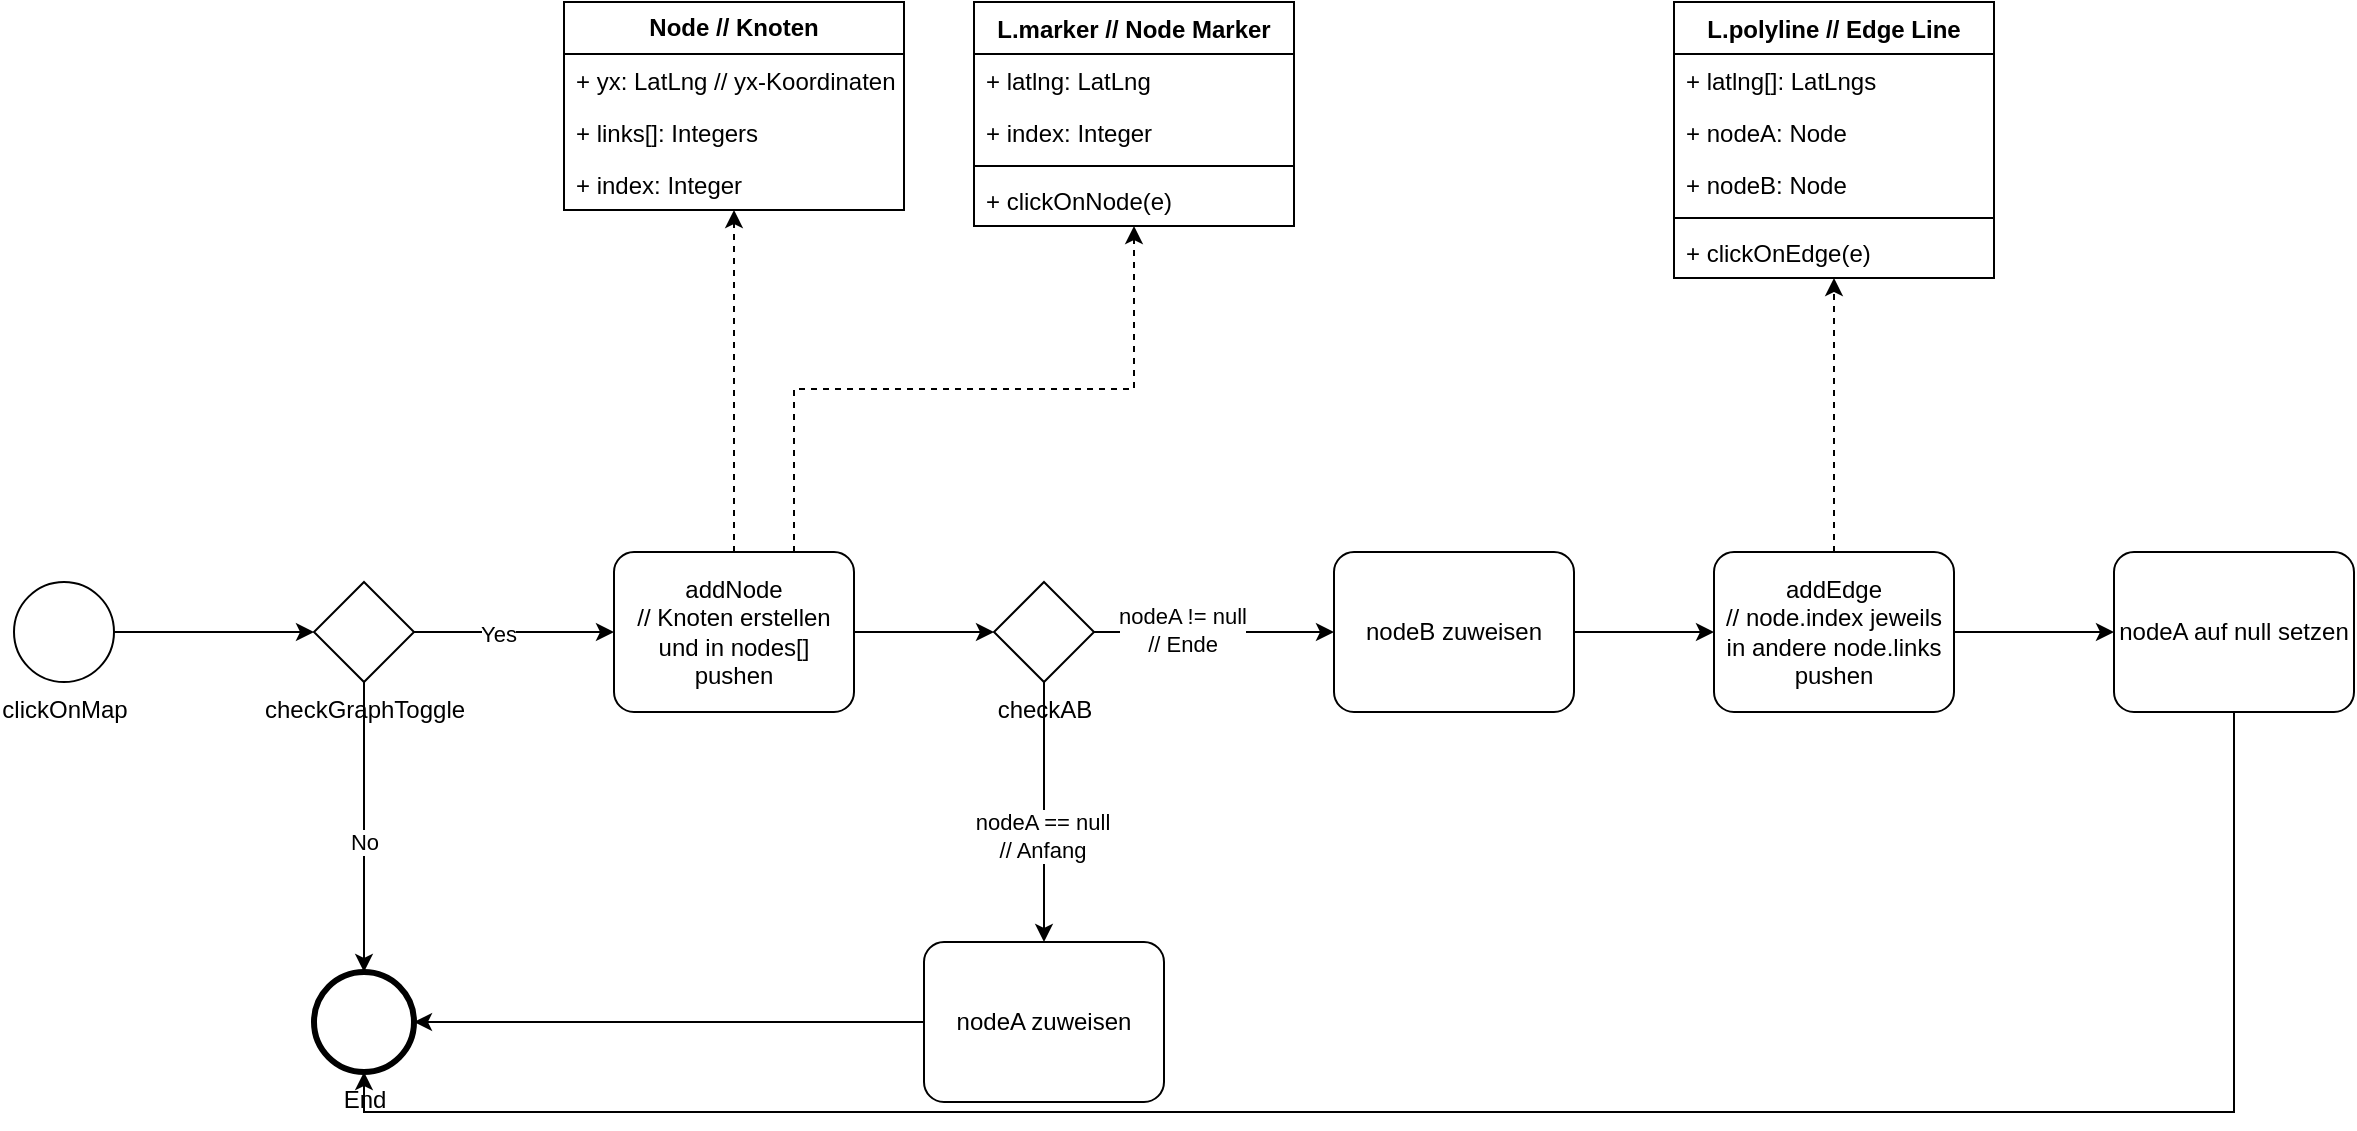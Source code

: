 <mxfile>
    <diagram id="EIwWNi0Rns-KdU61ulC4" name="clickOnMap">
        <mxGraphModel dx="754" dy="674" grid="0" gridSize="10" guides="1" tooltips="1" connect="1" arrows="1" fold="1" page="0" pageScale="1" pageWidth="827" pageHeight="1169" math="0" shadow="0">
            <root>
                <mxCell id="0"/>
                <mxCell id="1" parent="0"/>
                <mxCell id="WbzeLadHwOqL8LsVdnn9-3" value="clickOnMap" style="points=[[0.145,0.145,0],[0.5,0,0],[0.855,0.145,0],[1,0.5,0],[0.855,0.855,0],[0.5,1,0],[0.145,0.855,0],[0,0.5,0]];shape=mxgraph.bpmn.event;html=1;verticalLabelPosition=bottom;labelBackgroundColor=#ffffff;verticalAlign=top;align=center;perimeter=ellipsePerimeter;outlineConnect=0;aspect=fixed;outline=standard;symbol=general;" parent="1" vertex="1">
                    <mxGeometry x="60" y="350" width="50" height="50" as="geometry"/>
                </mxCell>
                <mxCell id="WbzeLadHwOqL8LsVdnn9-18" style="edgeStyle=orthogonalEdgeStyle;rounded=0;orthogonalLoop=1;jettySize=auto;html=1;exitX=0.5;exitY=0;exitDx=0;exitDy=0;exitPerimeter=0;dashed=1;" parent="1" source="WbzeLadHwOqL8LsVdnn9-4" target="WbzeLadHwOqL8LsVdnn9-12" edge="1">
                    <mxGeometry relative="1" as="geometry"/>
                </mxCell>
                <mxCell id="WbzeLadHwOqL8LsVdnn9-51" style="edgeStyle=orthogonalEdgeStyle;rounded=0;orthogonalLoop=1;jettySize=auto;html=1;exitX=0.75;exitY=0;exitDx=0;exitDy=0;exitPerimeter=0;dashed=1;" parent="1" source="WbzeLadHwOqL8LsVdnn9-4" target="WbzeLadHwOqL8LsVdnn9-45" edge="1">
                    <mxGeometry relative="1" as="geometry"/>
                </mxCell>
                <mxCell id="WbzeLadHwOqL8LsVdnn9-4" value="addNode&lt;div&gt;// Knoten erstellen und in nodes[] pushen&lt;/div&gt;" style="points=[[0.25,0,0],[0.5,0,0],[0.75,0,0],[1,0.25,0],[1,0.5,0],[1,0.75,0],[0.75,1,0],[0.5,1,0],[0.25,1,0],[0,0.75,0],[0,0.5,0],[0,0.25,0]];shape=mxgraph.bpmn.task;whiteSpace=wrap;rectStyle=rounded;size=10;html=1;container=1;expand=0;collapsible=0;taskMarker=abstract;" parent="1" vertex="1">
                    <mxGeometry x="360" y="335" width="120" height="80" as="geometry"/>
                </mxCell>
                <mxCell id="WbzeLadHwOqL8LsVdnn9-10" style="edgeStyle=orthogonalEdgeStyle;rounded=0;orthogonalLoop=1;jettySize=auto;html=1;exitX=1;exitY=0.5;exitDx=0;exitDy=0;exitPerimeter=0;" parent="1" source="WbzeLadHwOqL8LsVdnn9-5" target="WbzeLadHwOqL8LsVdnn9-4" edge="1">
                    <mxGeometry relative="1" as="geometry"/>
                </mxCell>
                <mxCell id="WbzeLadHwOqL8LsVdnn9-11" value="Yes" style="edgeLabel;html=1;align=center;verticalAlign=middle;resizable=0;points=[];" parent="WbzeLadHwOqL8LsVdnn9-10" vertex="1" connectable="0">
                    <mxGeometry x="-0.157" y="-1" relative="1" as="geometry">
                        <mxPoint as="offset"/>
                    </mxGeometry>
                </mxCell>
                <mxCell id="WbzeLadHwOqL8LsVdnn9-5" value="checkGraphToggle" style="points=[[0.25,0.25,0],[0.5,0,0],[0.75,0.25,0],[1,0.5,0],[0.75,0.75,0],[0.5,1,0],[0.25,0.75,0],[0,0.5,0]];shape=mxgraph.bpmn.gateway2;html=1;verticalLabelPosition=bottom;labelBackgroundColor=#ffffff;verticalAlign=top;align=center;perimeter=rhombusPerimeter;outlineConnect=0;outline=none;symbol=none;" parent="1" vertex="1">
                    <mxGeometry x="210" y="350" width="50" height="50" as="geometry"/>
                </mxCell>
                <mxCell id="WbzeLadHwOqL8LsVdnn9-6" style="edgeStyle=orthogonalEdgeStyle;rounded=0;orthogonalLoop=1;jettySize=auto;html=1;exitX=1;exitY=0.5;exitDx=0;exitDy=0;exitPerimeter=0;entryX=0;entryY=0.5;entryDx=0;entryDy=0;entryPerimeter=0;" parent="1" source="WbzeLadHwOqL8LsVdnn9-3" target="WbzeLadHwOqL8LsVdnn9-5" edge="1">
                    <mxGeometry relative="1" as="geometry"/>
                </mxCell>
                <mxCell id="WbzeLadHwOqL8LsVdnn9-7" value="End" style="points=[[0.145,0.145,0],[0.5,0,0],[0.855,0.145,0],[1,0.5,0],[0.855,0.855,0],[0.5,1,0],[0.145,0.855,0],[0,0.5,0]];shape=mxgraph.bpmn.event;html=1;verticalLabelPosition=bottom;labelBackgroundColor=#ffffff;verticalAlign=top;align=center;perimeter=ellipsePerimeter;outlineConnect=0;aspect=fixed;outline=end;symbol=terminate2;" parent="1" vertex="1">
                    <mxGeometry x="210" y="545" width="50" height="50" as="geometry"/>
                </mxCell>
                <mxCell id="WbzeLadHwOqL8LsVdnn9-8" style="edgeStyle=orthogonalEdgeStyle;rounded=0;orthogonalLoop=1;jettySize=auto;html=1;exitX=0.5;exitY=1;exitDx=0;exitDy=0;exitPerimeter=0;entryX=0.5;entryY=0;entryDx=0;entryDy=0;entryPerimeter=0;" parent="1" source="WbzeLadHwOqL8LsVdnn9-5" target="WbzeLadHwOqL8LsVdnn9-7" edge="1">
                    <mxGeometry relative="1" as="geometry"/>
                </mxCell>
                <mxCell id="WbzeLadHwOqL8LsVdnn9-9" value="No" style="edgeLabel;html=1;align=center;verticalAlign=middle;resizable=0;points=[];" parent="WbzeLadHwOqL8LsVdnn9-8" vertex="1" connectable="0">
                    <mxGeometry x="-0.661" relative="1" as="geometry">
                        <mxPoint y="55" as="offset"/>
                    </mxGeometry>
                </mxCell>
                <mxCell id="WbzeLadHwOqL8LsVdnn9-12" value="&lt;b&gt;Node // Knoten&lt;/b&gt;" style="swimlane;fontStyle=0;childLayout=stackLayout;horizontal=1;startSize=26;fillColor=none;horizontalStack=0;resizeParent=1;resizeParentMax=0;resizeLast=0;collapsible=1;marginBottom=0;whiteSpace=wrap;html=1;" parent="1" vertex="1">
                    <mxGeometry x="335" y="60" width="170" height="104" as="geometry"/>
                </mxCell>
                <mxCell id="WbzeLadHwOqL8LsVdnn9-13" value="+ yx: LatLng // yx-Koordinaten" style="text;strokeColor=none;fillColor=none;align=left;verticalAlign=top;spacingLeft=4;spacingRight=4;overflow=hidden;rotatable=0;points=[[0,0.5],[1,0.5]];portConstraint=eastwest;whiteSpace=wrap;html=1;" parent="WbzeLadHwOqL8LsVdnn9-12" vertex="1">
                    <mxGeometry y="26" width="170" height="26" as="geometry"/>
                </mxCell>
                <mxCell id="WbzeLadHwOqL8LsVdnn9-14" value="+ links[]: Integers" style="text;strokeColor=none;fillColor=none;align=left;verticalAlign=top;spacingLeft=4;spacingRight=4;overflow=hidden;rotatable=0;points=[[0,0.5],[1,0.5]];portConstraint=eastwest;whiteSpace=wrap;html=1;" parent="WbzeLadHwOqL8LsVdnn9-12" vertex="1">
                    <mxGeometry y="52" width="170" height="26" as="geometry"/>
                </mxCell>
                <mxCell id="WbzeLadHwOqL8LsVdnn9-15" value="+ index: Integer" style="text;strokeColor=none;fillColor=none;align=left;verticalAlign=top;spacingLeft=4;spacingRight=4;overflow=hidden;rotatable=0;points=[[0,0.5],[1,0.5]];portConstraint=eastwest;whiteSpace=wrap;html=1;" parent="WbzeLadHwOqL8LsVdnn9-12" vertex="1">
                    <mxGeometry y="78" width="170" height="26" as="geometry"/>
                </mxCell>
                <mxCell id="WbzeLadHwOqL8LsVdnn9-17" style="edgeStyle=orthogonalEdgeStyle;rounded=0;orthogonalLoop=1;jettySize=auto;html=1;exitX=1;exitY=0.5;exitDx=0;exitDy=0;exitPerimeter=0;entryX=0;entryY=0.5;entryDx=0;entryDy=0;entryPerimeter=0;" parent="1" source="WbzeLadHwOqL8LsVdnn9-4" target="WbzeLadHwOqL8LsVdnn9-19" edge="1">
                    <mxGeometry relative="1" as="geometry">
                        <mxPoint x="550" y="375" as="targetPoint"/>
                    </mxGeometry>
                </mxCell>
                <mxCell id="WbzeLadHwOqL8LsVdnn9-19" value="checkAB" style="points=[[0.25,0.25,0],[0.5,0,0],[0.75,0.25,0],[1,0.5,0],[0.75,0.75,0],[0.5,1,0],[0.25,0.75,0],[0,0.5,0]];shape=mxgraph.bpmn.gateway2;html=1;verticalLabelPosition=bottom;labelBackgroundColor=#ffffff;verticalAlign=top;align=center;perimeter=rhombusPerimeter;outlineConnect=0;outline=none;symbol=none;" parent="1" vertex="1">
                    <mxGeometry x="550" y="350" width="50" height="50" as="geometry"/>
                </mxCell>
                <mxCell id="WbzeLadHwOqL8LsVdnn9-20" value="nodeB zuweisen" style="points=[[0.25,0,0],[0.5,0,0],[0.75,0,0],[1,0.25,0],[1,0.5,0],[1,0.75,0],[0.75,1,0],[0.5,1,0],[0.25,1,0],[0,0.75,0],[0,0.5,0],[0,0.25,0]];shape=mxgraph.bpmn.task;whiteSpace=wrap;rectStyle=rounded;size=10;html=1;container=1;expand=0;collapsible=0;taskMarker=abstract;" parent="1" vertex="1">
                    <mxGeometry x="720" y="335" width="120" height="80" as="geometry"/>
                </mxCell>
                <mxCell id="WbzeLadHwOqL8LsVdnn9-23" value="nodeA zuweisen" style="points=[[0.25,0,0],[0.5,0,0],[0.75,0,0],[1,0.25,0],[1,0.5,0],[1,0.75,0],[0.75,1,0],[0.5,1,0],[0.25,1,0],[0,0.75,0],[0,0.5,0],[0,0.25,0]];shape=mxgraph.bpmn.task;whiteSpace=wrap;rectStyle=rounded;size=10;html=1;container=1;expand=0;collapsible=0;taskMarker=abstract;" parent="1" vertex="1">
                    <mxGeometry x="515" y="530" width="120" height="80" as="geometry"/>
                </mxCell>
                <mxCell id="WbzeLadHwOqL8LsVdnn9-26" style="edgeStyle=orthogonalEdgeStyle;rounded=0;orthogonalLoop=1;jettySize=auto;html=1;exitX=0.5;exitY=1;exitDx=0;exitDy=0;exitPerimeter=0;entryX=0.5;entryY=0;entryDx=0;entryDy=0;entryPerimeter=0;" parent="1" source="WbzeLadHwOqL8LsVdnn9-19" target="WbzeLadHwOqL8LsVdnn9-23" edge="1">
                    <mxGeometry relative="1" as="geometry"/>
                </mxCell>
                <mxCell id="WbzeLadHwOqL8LsVdnn9-27" value="nodeA == null&lt;div&gt;// Anfang&lt;/div&gt;" style="edgeLabel;html=1;align=center;verticalAlign=middle;resizable=0;points=[];" parent="WbzeLadHwOqL8LsVdnn9-26" vertex="1" connectable="0">
                    <mxGeometry x="0.181" y="-1" relative="1" as="geometry">
                        <mxPoint as="offset"/>
                    </mxGeometry>
                </mxCell>
                <mxCell id="WbzeLadHwOqL8LsVdnn9-28" style="edgeStyle=orthogonalEdgeStyle;rounded=0;orthogonalLoop=1;jettySize=auto;html=1;exitX=0;exitY=0.5;exitDx=0;exitDy=0;exitPerimeter=0;entryX=1;entryY=0.5;entryDx=0;entryDy=0;entryPerimeter=0;" parent="1" source="WbzeLadHwOqL8LsVdnn9-23" target="WbzeLadHwOqL8LsVdnn9-7" edge="1">
                    <mxGeometry relative="1" as="geometry"/>
                </mxCell>
                <mxCell id="WbzeLadHwOqL8LsVdnn9-29" style="edgeStyle=orthogonalEdgeStyle;rounded=0;orthogonalLoop=1;jettySize=auto;html=1;exitX=1;exitY=0.5;exitDx=0;exitDy=0;exitPerimeter=0;entryX=0;entryY=0.5;entryDx=0;entryDy=0;entryPerimeter=0;" parent="1" source="WbzeLadHwOqL8LsVdnn9-19" target="WbzeLadHwOqL8LsVdnn9-20" edge="1">
                    <mxGeometry relative="1" as="geometry"/>
                </mxCell>
                <mxCell id="WbzeLadHwOqL8LsVdnn9-30" value="nodeA != null&lt;div&gt;// Ende&lt;/div&gt;" style="edgeLabel;html=1;align=center;verticalAlign=middle;resizable=0;points=[];" parent="WbzeLadHwOqL8LsVdnn9-29" vertex="1" connectable="0">
                    <mxGeometry x="-0.269" y="1" relative="1" as="geometry">
                        <mxPoint as="offset"/>
                    </mxGeometry>
                </mxCell>
                <mxCell id="WbzeLadHwOqL8LsVdnn9-44" style="edgeStyle=orthogonalEdgeStyle;rounded=0;orthogonalLoop=1;jettySize=auto;html=1;exitX=0.5;exitY=0;exitDx=0;exitDy=0;exitPerimeter=0;dashed=1;" parent="1" source="WbzeLadHwOqL8LsVdnn9-31" target="WbzeLadHwOqL8LsVdnn9-40" edge="1">
                    <mxGeometry relative="1" as="geometry"/>
                </mxCell>
                <mxCell id="WbzeLadHwOqL8LsVdnn9-31" value="addEdge&lt;div&gt;// node.index jeweils in andere node.links pushen&lt;/div&gt;" style="points=[[0.25,0,0],[0.5,0,0],[0.75,0,0],[1,0.25,0],[1,0.5,0],[1,0.75,0],[0.75,1,0],[0.5,1,0],[0.25,1,0],[0,0.75,0],[0,0.5,0],[0,0.25,0]];shape=mxgraph.bpmn.task;whiteSpace=wrap;rectStyle=rounded;size=10;html=1;container=1;expand=0;collapsible=0;taskMarker=abstract;" parent="1" vertex="1">
                    <mxGeometry x="910" y="335" width="120" height="80" as="geometry"/>
                </mxCell>
                <mxCell id="WbzeLadHwOqL8LsVdnn9-32" style="edgeStyle=orthogonalEdgeStyle;rounded=0;orthogonalLoop=1;jettySize=auto;html=1;exitX=1;exitY=0.5;exitDx=0;exitDy=0;exitPerimeter=0;entryX=0;entryY=0.5;entryDx=0;entryDy=0;entryPerimeter=0;" parent="1" source="WbzeLadHwOqL8LsVdnn9-20" target="WbzeLadHwOqL8LsVdnn9-31" edge="1">
                    <mxGeometry relative="1" as="geometry"/>
                </mxCell>
                <mxCell id="WbzeLadHwOqL8LsVdnn9-33" value="nodeA auf null setzen" style="points=[[0.25,0,0],[0.5,0,0],[0.75,0,0],[1,0.25,0],[1,0.5,0],[1,0.75,0],[0.75,1,0],[0.5,1,0],[0.25,1,0],[0,0.75,0],[0,0.5,0],[0,0.25,0]];shape=mxgraph.bpmn.task;whiteSpace=wrap;rectStyle=rounded;size=10;html=1;container=1;expand=0;collapsible=0;taskMarker=abstract;" parent="1" vertex="1">
                    <mxGeometry x="1110" y="335" width="120" height="80" as="geometry"/>
                </mxCell>
                <mxCell id="WbzeLadHwOqL8LsVdnn9-34" style="edgeStyle=orthogonalEdgeStyle;rounded=0;orthogonalLoop=1;jettySize=auto;html=1;exitX=1;exitY=0.5;exitDx=0;exitDy=0;exitPerimeter=0;entryX=0;entryY=0.5;entryDx=0;entryDy=0;entryPerimeter=0;" parent="1" source="WbzeLadHwOqL8LsVdnn9-31" target="WbzeLadHwOqL8LsVdnn9-33" edge="1">
                    <mxGeometry relative="1" as="geometry"/>
                </mxCell>
                <mxCell id="WbzeLadHwOqL8LsVdnn9-35" style="edgeStyle=orthogonalEdgeStyle;rounded=0;orthogonalLoop=1;jettySize=auto;html=1;exitX=0.5;exitY=1;exitDx=0;exitDy=0;exitPerimeter=0;entryX=0.5;entryY=1;entryDx=0;entryDy=0;entryPerimeter=0;" parent="1" source="WbzeLadHwOqL8LsVdnn9-33" target="WbzeLadHwOqL8LsVdnn9-7" edge="1">
                    <mxGeometry relative="1" as="geometry"/>
                </mxCell>
                <mxCell id="WbzeLadHwOqL8LsVdnn9-40" value="L.polyline // Edge Line" style="swimlane;fontStyle=1;align=center;verticalAlign=top;childLayout=stackLayout;horizontal=1;startSize=26;horizontalStack=0;resizeParent=1;resizeParentMax=0;resizeLast=0;collapsible=1;marginBottom=0;whiteSpace=wrap;html=1;" parent="1" vertex="1">
                    <mxGeometry x="890" y="60" width="160" height="138" as="geometry"/>
                </mxCell>
                <mxCell id="WbzeLadHwOqL8LsVdnn9-50" value="+ latlng[]: LatLngs" style="text;strokeColor=none;fillColor=none;align=left;verticalAlign=top;spacingLeft=4;spacingRight=4;overflow=hidden;rotatable=0;points=[[0,0.5],[1,0.5]];portConstraint=eastwest;whiteSpace=wrap;html=1;" parent="WbzeLadHwOqL8LsVdnn9-40" vertex="1">
                    <mxGeometry y="26" width="160" height="26" as="geometry"/>
                </mxCell>
                <mxCell id="WbzeLadHwOqL8LsVdnn9-37" value="+ nodeA: Node" style="text;strokeColor=none;fillColor=none;align=left;verticalAlign=top;spacingLeft=4;spacingRight=4;overflow=hidden;rotatable=0;points=[[0,0.5],[1,0.5]];portConstraint=eastwest;whiteSpace=wrap;html=1;" parent="WbzeLadHwOqL8LsVdnn9-40" vertex="1">
                    <mxGeometry y="52" width="160" height="26" as="geometry"/>
                </mxCell>
                <mxCell id="WbzeLadHwOqL8LsVdnn9-38" value="+ nodeB: Node" style="text;strokeColor=none;fillColor=none;align=left;verticalAlign=top;spacingLeft=4;spacingRight=4;overflow=hidden;rotatable=0;points=[[0,0.5],[1,0.5]];portConstraint=eastwest;whiteSpace=wrap;html=1;" parent="WbzeLadHwOqL8LsVdnn9-40" vertex="1">
                    <mxGeometry y="78" width="160" height="26" as="geometry"/>
                </mxCell>
                <mxCell id="WbzeLadHwOqL8LsVdnn9-42" value="" style="line;strokeWidth=1;fillColor=none;align=left;verticalAlign=middle;spacingTop=-1;spacingLeft=3;spacingRight=3;rotatable=0;labelPosition=right;points=[];portConstraint=eastwest;strokeColor=inherit;" parent="WbzeLadHwOqL8LsVdnn9-40" vertex="1">
                    <mxGeometry y="104" width="160" height="8" as="geometry"/>
                </mxCell>
                <mxCell id="WbzeLadHwOqL8LsVdnn9-43" value="+ clickOnEdge(e)" style="text;strokeColor=none;fillColor=none;align=left;verticalAlign=top;spacingLeft=4;spacingRight=4;overflow=hidden;rotatable=0;points=[[0,0.5],[1,0.5]];portConstraint=eastwest;whiteSpace=wrap;html=1;" parent="WbzeLadHwOqL8LsVdnn9-40" vertex="1">
                    <mxGeometry y="112" width="160" height="26" as="geometry"/>
                </mxCell>
                <mxCell id="WbzeLadHwOqL8LsVdnn9-45" value="L.marker // Node Marker" style="swimlane;fontStyle=1;align=center;verticalAlign=top;childLayout=stackLayout;horizontal=1;startSize=26;horizontalStack=0;resizeParent=1;resizeParentMax=0;resizeLast=0;collapsible=1;marginBottom=0;whiteSpace=wrap;html=1;" parent="1" vertex="1">
                    <mxGeometry x="540" y="60" width="160" height="112" as="geometry"/>
                </mxCell>
                <mxCell id="WbzeLadHwOqL8LsVdnn9-49" value="+ latlng: LatLng" style="text;strokeColor=none;fillColor=none;align=left;verticalAlign=top;spacingLeft=4;spacingRight=4;overflow=hidden;rotatable=0;points=[[0,0.5],[1,0.5]];portConstraint=eastwest;whiteSpace=wrap;html=1;" parent="WbzeLadHwOqL8LsVdnn9-45" vertex="1">
                    <mxGeometry y="26" width="160" height="26" as="geometry"/>
                </mxCell>
                <mxCell id="WbzeLadHwOqL8LsVdnn9-46" value="+ index: Integer" style="text;strokeColor=none;fillColor=none;align=left;verticalAlign=top;spacingLeft=4;spacingRight=4;overflow=hidden;rotatable=0;points=[[0,0.5],[1,0.5]];portConstraint=eastwest;whiteSpace=wrap;html=1;" parent="WbzeLadHwOqL8LsVdnn9-45" vertex="1">
                    <mxGeometry y="52" width="160" height="26" as="geometry"/>
                </mxCell>
                <mxCell id="WbzeLadHwOqL8LsVdnn9-47" value="" style="line;strokeWidth=1;fillColor=none;align=left;verticalAlign=middle;spacingTop=-1;spacingLeft=3;spacingRight=3;rotatable=0;labelPosition=right;points=[];portConstraint=eastwest;strokeColor=inherit;" parent="WbzeLadHwOqL8LsVdnn9-45" vertex="1">
                    <mxGeometry y="78" width="160" height="8" as="geometry"/>
                </mxCell>
                <mxCell id="WbzeLadHwOqL8LsVdnn9-48" value="+ clickOnNode(e)" style="text;strokeColor=none;fillColor=none;align=left;verticalAlign=top;spacingLeft=4;spacingRight=4;overflow=hidden;rotatable=0;points=[[0,0.5],[1,0.5]];portConstraint=eastwest;whiteSpace=wrap;html=1;" parent="WbzeLadHwOqL8LsVdnn9-45" vertex="1">
                    <mxGeometry y="86" width="160" height="26" as="geometry"/>
                </mxCell>
            </root>
        </mxGraphModel>
    </diagram>
    <diagram id="jrNGx-gabtCFgvl1K_JJ" name="Klassendiagramm">
        <mxGraphModel dx="1560" dy="1837" grid="0" gridSize="10" guides="1" tooltips="1" connect="1" arrows="1" fold="1" page="0" pageScale="1" pageWidth="850" pageHeight="1100" math="0" shadow="0">
            <root>
                <mxCell id="0"/>
                <mxCell id="1" parent="0"/>
                <mxCell id="47bcrhxyphqd8BRHlcOZ-18" value="Leaflet" style="shape=umlFrame;whiteSpace=wrap;html=1;movable=1;resizable=1;rotatable=1;deletable=1;editable=1;connectable=1;" vertex="1" parent="1">
                    <mxGeometry x="-158" y="-547" width="1109" height="776" as="geometry"/>
                </mxCell>
                <mxCell id="-IxNRpvLPGeOnTa2XRwh-1" value="Node // Knoten" style="swimlane;fontStyle=1;align=center;verticalAlign=top;childLayout=stackLayout;horizontal=1;startSize=26;horizontalStack=0;resizeParent=1;resizeParentMax=0;resizeLast=0;collapsible=1;marginBottom=0;" vertex="1" parent="1">
                    <mxGeometry x="-367" y="-133" width="160" height="112" as="geometry"/>
                </mxCell>
                <mxCell id="79ByzgNNwlD58r3_2kEv-2" value="+ links[]: Integers" style="text;strokeColor=none;fillColor=none;align=left;verticalAlign=top;spacingLeft=4;spacingRight=4;overflow=hidden;rotatable=0;points=[[0,0.5],[1,0.5]];portConstraint=eastwest;" vertex="1" parent="-IxNRpvLPGeOnTa2XRwh-1">
                    <mxGeometry y="26" width="160" height="26" as="geometry"/>
                </mxCell>
                <mxCell id="47bcrhxyphqd8BRHlcOZ-35" value="+ item: attribute" style="text;strokeColor=none;fillColor=none;align=left;verticalAlign=top;spacingLeft=4;spacingRight=4;overflow=hidden;rotatable=0;points=[[0,0.5],[1,0.5]];portConstraint=eastwest;" vertex="1" parent="-IxNRpvLPGeOnTa2XRwh-1">
                    <mxGeometry y="52" width="160" height="26" as="geometry"/>
                </mxCell>
                <mxCell id="-IxNRpvLPGeOnTa2XRwh-3" value="" style="line;strokeWidth=1;fillColor=none;align=left;verticalAlign=middle;spacingTop=-1;spacingLeft=3;spacingRight=3;rotatable=0;labelPosition=right;points=[];portConstraint=eastwest;strokeColor=inherit;" vertex="1" parent="-IxNRpvLPGeOnTa2XRwh-1">
                    <mxGeometry y="78" width="160" height="8" as="geometry"/>
                </mxCell>
                <mxCell id="-IxNRpvLPGeOnTa2XRwh-4" value="+ method(type): type" style="text;strokeColor=none;fillColor=none;align=left;verticalAlign=top;spacingLeft=4;spacingRight=4;overflow=hidden;rotatable=0;points=[[0,0.5],[1,0.5]];portConstraint=eastwest;" vertex="1" parent="-IxNRpvLPGeOnTa2XRwh-1">
                    <mxGeometry y="86" width="160" height="26" as="geometry"/>
                </mxCell>
                <mxCell id="47bcrhxyphqd8BRHlcOZ-1" value="L.marker" style="swimlane;fontStyle=1;align=center;verticalAlign=top;childLayout=stackLayout;horizontal=1;startSize=26;horizontalStack=0;resizeParent=1;resizeParentMax=0;resizeLast=0;collapsible=1;marginBottom=0;" vertex="1" parent="1">
                    <mxGeometry x="-46" y="-159" width="160" height="164" as="geometry"/>
                </mxCell>
                <mxCell id="47bcrhxyphqd8BRHlcOZ-2" value="+ LatLng: LatLng" style="text;strokeColor=none;fillColor=none;align=left;verticalAlign=top;spacingLeft=4;spacingRight=4;overflow=hidden;rotatable=0;points=[[0,0.5],[1,0.5]];portConstraint=eastwest;" vertex="1" parent="47bcrhxyphqd8BRHlcOZ-1">
                    <mxGeometry y="26" width="160" height="26" as="geometry"/>
                </mxCell>
                <mxCell id="47bcrhxyphqd8BRHlcOZ-5" value="+ icon: Icon" style="text;strokeColor=none;fillColor=none;align=left;verticalAlign=top;spacingLeft=4;spacingRight=4;overflow=hidden;rotatable=0;points=[[0,0.5],[1,0.5]];portConstraint=eastwest;" vertex="1" parent="47bcrhxyphqd8BRHlcOZ-1">
                    <mxGeometry y="52" width="160" height="26" as="geometry"/>
                </mxCell>
                <mxCell id="47bcrhxyphqd8BRHlcOZ-22" value="+ ..." style="text;strokeColor=none;fillColor=none;align=left;verticalAlign=top;spacingLeft=4;spacingRight=4;overflow=hidden;rotatable=0;points=[[0,0.5],[1,0.5]];portConstraint=eastwest;" vertex="1" parent="47bcrhxyphqd8BRHlcOZ-1">
                    <mxGeometry y="78" width="160" height="26" as="geometry"/>
                </mxCell>
                <mxCell id="47bcrhxyphqd8BRHlcOZ-3" value="" style="line;strokeWidth=1;fillColor=none;align=left;verticalAlign=middle;spacingTop=-1;spacingLeft=3;spacingRight=3;rotatable=0;labelPosition=right;points=[];portConstraint=eastwest;strokeColor=inherit;" vertex="1" parent="47bcrhxyphqd8BRHlcOZ-1">
                    <mxGeometry y="104" width="160" height="8" as="geometry"/>
                </mxCell>
                <mxCell id="47bcrhxyphqd8BRHlcOZ-4" value="+ getLatLng(): LatLng" style="text;strokeColor=none;fillColor=none;align=left;verticalAlign=top;spacingLeft=4;spacingRight=4;overflow=hidden;rotatable=0;points=[[0,0.5],[1,0.5]];portConstraint=eastwest;" vertex="1" parent="47bcrhxyphqd8BRHlcOZ-1">
                    <mxGeometry y="112" width="160" height="26" as="geometry"/>
                </mxCell>
                <mxCell id="47bcrhxyphqd8BRHlcOZ-23" value="+ ..." style="text;strokeColor=none;fillColor=none;align=left;verticalAlign=top;spacingLeft=4;spacingRight=4;overflow=hidden;rotatable=0;points=[[0,0.5],[1,0.5]];portConstraint=eastwest;" vertex="1" parent="47bcrhxyphqd8BRHlcOZ-1">
                    <mxGeometry y="138" width="160" height="26" as="geometry"/>
                </mxCell>
                <mxCell id="47bcrhxyphqd8BRHlcOZ-6" value="L.icon" style="swimlane;fontStyle=1;align=center;verticalAlign=top;childLayout=stackLayout;horizontal=1;startSize=26;horizontalStack=0;resizeParent=1;resizeParentMax=0;resizeLast=0;collapsible=1;marginBottom=0;" vertex="1" parent="1">
                    <mxGeometry x="208" y="-176" width="160" height="164" as="geometry"/>
                </mxCell>
                <mxCell id="47bcrhxyphqd8BRHlcOZ-7" value="+ iconUrl: String" style="text;strokeColor=none;fillColor=none;align=left;verticalAlign=top;spacingLeft=4;spacingRight=4;overflow=hidden;rotatable=0;points=[[0,0.5],[1,0.5]];portConstraint=eastwest;" vertex="1" parent="47bcrhxyphqd8BRHlcOZ-6">
                    <mxGeometry y="26" width="160" height="26" as="geometry"/>
                </mxCell>
                <mxCell id="47bcrhxyphqd8BRHlcOZ-10" value="+ iconSize: Point" style="text;strokeColor=none;fillColor=none;align=left;verticalAlign=top;spacingLeft=4;spacingRight=4;overflow=hidden;rotatable=0;points=[[0,0.5],[1,0.5]];portConstraint=eastwest;" vertex="1" parent="47bcrhxyphqd8BRHlcOZ-6">
                    <mxGeometry y="52" width="160" height="26" as="geometry"/>
                </mxCell>
                <mxCell id="47bcrhxyphqd8BRHlcOZ-11" value="+ iconAnchor: Point" style="text;strokeColor=none;fillColor=none;align=left;verticalAlign=top;spacingLeft=4;spacingRight=4;overflow=hidden;rotatable=0;points=[[0,0.5],[1,0.5]];portConstraint=eastwest;" vertex="1" parent="47bcrhxyphqd8BRHlcOZ-6">
                    <mxGeometry y="78" width="160" height="26" as="geometry"/>
                </mxCell>
                <mxCell id="47bcrhxyphqd8BRHlcOZ-20" value="+ ..." style="text;strokeColor=none;fillColor=none;align=left;verticalAlign=top;spacingLeft=4;spacingRight=4;overflow=hidden;rotatable=0;points=[[0,0.5],[1,0.5]];portConstraint=eastwest;" vertex="1" parent="47bcrhxyphqd8BRHlcOZ-6">
                    <mxGeometry y="104" width="160" height="26" as="geometry"/>
                </mxCell>
                <mxCell id="47bcrhxyphqd8BRHlcOZ-8" value="" style="line;strokeWidth=1;fillColor=none;align=left;verticalAlign=middle;spacingTop=-1;spacingLeft=3;spacingRight=3;rotatable=0;labelPosition=right;points=[];portConstraint=eastwest;strokeColor=inherit;" vertex="1" parent="47bcrhxyphqd8BRHlcOZ-6">
                    <mxGeometry y="130" width="160" height="8" as="geometry"/>
                </mxCell>
                <mxCell id="47bcrhxyphqd8BRHlcOZ-9" value="+ ..." style="text;strokeColor=none;fillColor=none;align=left;verticalAlign=top;spacingLeft=4;spacingRight=4;overflow=hidden;rotatable=0;points=[[0,0.5],[1,0.5]];portConstraint=eastwest;" vertex="1" parent="47bcrhxyphqd8BRHlcOZ-6">
                    <mxGeometry y="138" width="160" height="26" as="geometry"/>
                </mxCell>
                <mxCell id="47bcrhxyphqd8BRHlcOZ-12" value="L.point" style="swimlane;fontStyle=1;align=center;verticalAlign=top;childLayout=stackLayout;horizontal=1;startSize=26;horizontalStack=0;resizeParent=1;resizeParentMax=0;resizeLast=0;collapsible=1;marginBottom=0;" vertex="1" parent="1">
                    <mxGeometry x="503" y="-145" width="160" height="112" as="geometry"/>
                </mxCell>
                <mxCell id="47bcrhxyphqd8BRHlcOZ-13" value="+ x: Number" style="text;strokeColor=none;fillColor=none;align=left;verticalAlign=top;spacingLeft=4;spacingRight=4;overflow=hidden;rotatable=0;points=[[0,0.5],[1,0.5]];portConstraint=eastwest;" vertex="1" parent="47bcrhxyphqd8BRHlcOZ-12">
                    <mxGeometry y="26" width="160" height="26" as="geometry"/>
                </mxCell>
                <mxCell id="47bcrhxyphqd8BRHlcOZ-16" value="+ y: Number" style="text;strokeColor=none;fillColor=none;align=left;verticalAlign=top;spacingLeft=4;spacingRight=4;overflow=hidden;rotatable=0;points=[[0,0.5],[1,0.5]];portConstraint=eastwest;" vertex="1" parent="47bcrhxyphqd8BRHlcOZ-12">
                    <mxGeometry y="52" width="160" height="26" as="geometry"/>
                </mxCell>
                <mxCell id="47bcrhxyphqd8BRHlcOZ-14" value="" style="line;strokeWidth=1;fillColor=none;align=left;verticalAlign=middle;spacingTop=-1;spacingLeft=3;spacingRight=3;rotatable=0;labelPosition=right;points=[];portConstraint=eastwest;strokeColor=inherit;" vertex="1" parent="47bcrhxyphqd8BRHlcOZ-12">
                    <mxGeometry y="78" width="160" height="8" as="geometry"/>
                </mxCell>
                <mxCell id="47bcrhxyphqd8BRHlcOZ-15" value="+ ..." style="text;strokeColor=none;fillColor=none;align=left;verticalAlign=top;spacingLeft=4;spacingRight=4;overflow=hidden;rotatable=0;points=[[0,0.5],[1,0.5]];portConstraint=eastwest;" vertex="1" parent="47bcrhxyphqd8BRHlcOZ-12">
                    <mxGeometry y="86" width="160" height="26" as="geometry"/>
                </mxCell>
                <mxCell id="47bcrhxyphqd8BRHlcOZ-24" value="Extends" style="endArrow=block;endSize=16;endFill=0;html=1;exitX=1;exitY=0.5;exitDx=0;exitDy=0;" edge="1" parent="1" source="-IxNRpvLPGeOnTa2XRwh-1" target="47bcrhxyphqd8BRHlcOZ-1">
                    <mxGeometry width="160" relative="1" as="geometry">
                        <mxPoint x="-131" y="106" as="sourcePoint"/>
                        <mxPoint x="29" y="106" as="targetPoint"/>
                    </mxGeometry>
                </mxCell>
                <mxCell id="47bcrhxyphqd8BRHlcOZ-25" value="Use" style="endArrow=open;endSize=12;dashed=1;html=1;exitX=1;exitY=0.5;exitDx=0;exitDy=0;entryX=0;entryY=0.5;entryDx=0;entryDy=0;" edge="1" parent="1" source="47bcrhxyphqd8BRHlcOZ-5" target="47bcrhxyphqd8BRHlcOZ-6">
                    <mxGeometry width="160" relative="1" as="geometry">
                        <mxPoint x="303" y="-99" as="sourcePoint"/>
                        <mxPoint x="463" y="-99" as="targetPoint"/>
                    </mxGeometry>
                </mxCell>
                <mxCell id="47bcrhxyphqd8BRHlcOZ-26" value="Use" style="endArrow=open;endSize=12;dashed=1;html=1;entryX=0;entryY=0.5;entryDx=0;entryDy=0;exitX=1;exitY=0.5;exitDx=0;exitDy=0;" edge="1" parent="1" source="47bcrhxyphqd8BRHlcOZ-11" target="47bcrhxyphqd8BRHlcOZ-12">
                    <mxGeometry width="160" relative="1" as="geometry">
                        <mxPoint x="393" y="-93" as="sourcePoint"/>
                        <mxPoint x="564" y="-3" as="targetPoint"/>
                    </mxGeometry>
                </mxCell>
                <mxCell id="47bcrhxyphqd8BRHlcOZ-27" value="L.latLng" style="swimlane;fontStyle=1;align=center;verticalAlign=top;childLayout=stackLayout;horizontal=1;startSize=26;horizontalStack=0;resizeParent=1;resizeParentMax=0;resizeLast=0;collapsible=1;marginBottom=0;" vertex="1" parent="1">
                    <mxGeometry x="186" y="-393" width="185" height="164" as="geometry"/>
                </mxCell>
                <mxCell id="47bcrhxyphqd8BRHlcOZ-28" value="+ lat: Number" style="text;strokeColor=none;fillColor=none;align=left;verticalAlign=top;spacingLeft=4;spacingRight=4;overflow=hidden;rotatable=0;points=[[0,0.5],[1,0.5]];portConstraint=eastwest;" vertex="1" parent="47bcrhxyphqd8BRHlcOZ-27">
                    <mxGeometry y="26" width="185" height="26" as="geometry"/>
                </mxCell>
                <mxCell id="47bcrhxyphqd8BRHlcOZ-32" value="+ lng: Number" style="text;strokeColor=none;fillColor=none;align=left;verticalAlign=top;spacingLeft=4;spacingRight=4;overflow=hidden;rotatable=0;points=[[0,0.5],[1,0.5]];portConstraint=eastwest;" vertex="1" parent="47bcrhxyphqd8BRHlcOZ-27">
                    <mxGeometry y="52" width="185" height="26" as="geometry"/>
                </mxCell>
                <mxCell id="47bcrhxyphqd8BRHlcOZ-33" value="+ ..." style="text;strokeColor=none;fillColor=none;align=left;verticalAlign=top;spacingLeft=4;spacingRight=4;overflow=hidden;rotatable=0;points=[[0,0.5],[1,0.5]];portConstraint=eastwest;" vertex="1" parent="47bcrhxyphqd8BRHlcOZ-27">
                    <mxGeometry y="78" width="185" height="26" as="geometry"/>
                </mxCell>
                <mxCell id="47bcrhxyphqd8BRHlcOZ-29" value="" style="line;strokeWidth=1;fillColor=none;align=left;verticalAlign=middle;spacingTop=-1;spacingLeft=3;spacingRight=3;rotatable=0;labelPosition=right;points=[];portConstraint=eastwest;strokeColor=inherit;" vertex="1" parent="47bcrhxyphqd8BRHlcOZ-27">
                    <mxGeometry y="104" width="185" height="8" as="geometry"/>
                </mxCell>
                <mxCell id="47bcrhxyphqd8BRHlcOZ-30" value="+ distanceTo(LatLng): Number" style="text;strokeColor=none;fillColor=none;align=left;verticalAlign=top;spacingLeft=4;spacingRight=4;overflow=hidden;rotatable=0;points=[[0,0.5],[1,0.5]];portConstraint=eastwest;" vertex="1" parent="47bcrhxyphqd8BRHlcOZ-27">
                    <mxGeometry y="112" width="185" height="26" as="geometry"/>
                </mxCell>
                <mxCell id="47bcrhxyphqd8BRHlcOZ-31" value="+ ..." style="text;strokeColor=none;fillColor=none;align=left;verticalAlign=top;spacingLeft=4;spacingRight=4;overflow=hidden;rotatable=0;points=[[0,0.5],[1,0.5]];portConstraint=eastwest;" vertex="1" parent="47bcrhxyphqd8BRHlcOZ-27">
                    <mxGeometry y="138" width="185" height="26" as="geometry"/>
                </mxCell>
                <mxCell id="47bcrhxyphqd8BRHlcOZ-34" value="Use" style="endArrow=open;endSize=12;dashed=1;html=1;" edge="1" parent="1" source="47bcrhxyphqd8BRHlcOZ-1" target="47bcrhxyphqd8BRHlcOZ-27">
                    <mxGeometry width="160" relative="1" as="geometry">
                        <mxPoint x="5" y="-261" as="sourcePoint"/>
                        <mxPoint x="165" y="-261" as="targetPoint"/>
                    </mxGeometry>
                </mxCell>
                <mxCell id="47bcrhxyphqd8BRHlcOZ-36" value="L.map" style="swimlane;fontStyle=1;align=center;verticalAlign=top;childLayout=stackLayout;horizontal=1;startSize=26;horizontalStack=0;resizeParent=1;resizeParentMax=0;resizeLast=0;collapsible=1;marginBottom=0;" vertex="1" parent="1">
                    <mxGeometry x="-64" y="-445" width="240" height="216" as="geometry"/>
                </mxCell>
                <mxCell id="47bcrhxyphqd8BRHlcOZ-46" value="+ id: String" style="text;strokeColor=none;fillColor=none;align=left;verticalAlign=top;spacingLeft=4;spacingRight=4;overflow=hidden;rotatable=0;points=[[0,0.5],[1,0.5]];portConstraint=eastwest;" vertex="1" parent="47bcrhxyphqd8BRHlcOZ-36">
                    <mxGeometry y="26" width="240" height="26" as="geometry"/>
                </mxCell>
                <mxCell id="47bcrhxyphqd8BRHlcOZ-37" value="+ zoomControl: boolean" style="text;strokeColor=none;fillColor=none;align=left;verticalAlign=top;spacingLeft=4;spacingRight=4;overflow=hidden;rotatable=0;points=[[0,0.5],[1,0.5]];portConstraint=eastwest;" vertex="1" parent="47bcrhxyphqd8BRHlcOZ-36">
                    <mxGeometry y="52" width="240" height="26" as="geometry"/>
                </mxCell>
                <mxCell id="47bcrhxyphqd8BRHlcOZ-40" value="+ crs: CRS" style="text;strokeColor=none;fillColor=none;align=left;verticalAlign=top;spacingLeft=4;spacingRight=4;overflow=hidden;rotatable=0;points=[[0,0.5],[1,0.5]];portConstraint=eastwest;" vertex="1" parent="47bcrhxyphqd8BRHlcOZ-36">
                    <mxGeometry y="78" width="240" height="26" as="geometry"/>
                </mxCell>
                <mxCell id="47bcrhxyphqd8BRHlcOZ-41" value="+ minZoom: Number" style="text;strokeColor=none;fillColor=none;align=left;verticalAlign=top;spacingLeft=4;spacingRight=4;overflow=hidden;rotatable=0;points=[[0,0.5],[1,0.5]];portConstraint=eastwest;" vertex="1" parent="47bcrhxyphqd8BRHlcOZ-36">
                    <mxGeometry y="104" width="240" height="26" as="geometry"/>
                </mxCell>
                <mxCell id="47bcrhxyphqd8BRHlcOZ-47" value="+ ..." style="text;strokeColor=none;fillColor=none;align=left;verticalAlign=top;spacingLeft=4;spacingRight=4;overflow=hidden;rotatable=0;points=[[0,0.5],[1,0.5]];portConstraint=eastwest;" vertex="1" parent="47bcrhxyphqd8BRHlcOZ-36">
                    <mxGeometry y="130" width="240" height="26" as="geometry"/>
                </mxCell>
                <mxCell id="47bcrhxyphqd8BRHlcOZ-38" value="" style="line;strokeWidth=1;fillColor=none;align=left;verticalAlign=middle;spacingTop=-1;spacingLeft=3;spacingRight=3;rotatable=0;labelPosition=right;points=[];portConstraint=eastwest;strokeColor=inherit;" vertex="1" parent="47bcrhxyphqd8BRHlcOZ-36">
                    <mxGeometry y="156" width="240" height="8" as="geometry"/>
                </mxCell>
                <mxCell id="47bcrhxyphqd8BRHlcOZ-39" value="+ setView(center: LatLng, zoom: Number)" style="text;strokeColor=none;fillColor=none;align=left;verticalAlign=top;spacingLeft=4;spacingRight=4;overflow=hidden;rotatable=0;points=[[0,0.5],[1,0.5]];portConstraint=eastwest;" vertex="1" parent="47bcrhxyphqd8BRHlcOZ-36">
                    <mxGeometry y="164" width="240" height="26" as="geometry"/>
                </mxCell>
                <mxCell id="47bcrhxyphqd8BRHlcOZ-48" value="+ ..." style="text;strokeColor=none;fillColor=none;align=left;verticalAlign=top;spacingLeft=4;spacingRight=4;overflow=hidden;rotatable=0;points=[[0,0.5],[1,0.5]];portConstraint=eastwest;" vertex="1" parent="47bcrhxyphqd8BRHlcOZ-36">
                    <mxGeometry y="190" width="240" height="26" as="geometry"/>
                </mxCell>
                <mxCell id="47bcrhxyphqd8BRHlcOZ-42" value="L.imageOverlay" style="swimlane;fontStyle=1;align=center;verticalAlign=top;childLayout=stackLayout;horizontal=1;startSize=26;horizontalStack=0;resizeParent=1;resizeParentMax=0;resizeLast=0;collapsible=1;marginBottom=0;" vertex="1" parent="1">
                    <mxGeometry x="477" y="-346" width="160" height="112" as="geometry"/>
                </mxCell>
                <mxCell id="47bcrhxyphqd8BRHlcOZ-43" value="+ imageUrl: String" style="text;strokeColor=none;fillColor=none;align=left;verticalAlign=top;spacingLeft=4;spacingRight=4;overflow=hidden;rotatable=0;points=[[0,0.5],[1,0.5]];portConstraint=eastwest;" vertex="1" parent="47bcrhxyphqd8BRHlcOZ-42">
                    <mxGeometry y="26" width="160" height="26" as="geometry"/>
                </mxCell>
                <mxCell id="47bcrhxyphqd8BRHlcOZ-49" value="+ bounds: LatLngBounds" style="text;strokeColor=none;fillColor=none;align=left;verticalAlign=top;spacingLeft=4;spacingRight=4;overflow=hidden;rotatable=0;points=[[0,0.5],[1,0.5]];portConstraint=eastwest;" vertex="1" parent="47bcrhxyphqd8BRHlcOZ-42">
                    <mxGeometry y="52" width="160" height="26" as="geometry"/>
                </mxCell>
                <mxCell id="47bcrhxyphqd8BRHlcOZ-44" value="" style="line;strokeWidth=1;fillColor=none;align=left;verticalAlign=middle;spacingTop=-1;spacingLeft=3;spacingRight=3;rotatable=0;labelPosition=right;points=[];portConstraint=eastwest;strokeColor=inherit;" vertex="1" parent="47bcrhxyphqd8BRHlcOZ-42">
                    <mxGeometry y="78" width="160" height="8" as="geometry"/>
                </mxCell>
                <mxCell id="47bcrhxyphqd8BRHlcOZ-45" value="+ addTo(map)" style="text;strokeColor=none;fillColor=none;align=left;verticalAlign=top;spacingLeft=4;spacingRight=4;overflow=hidden;rotatable=0;points=[[0,0.5],[1,0.5]];portConstraint=eastwest;" vertex="1" parent="47bcrhxyphqd8BRHlcOZ-42">
                    <mxGeometry y="86" width="160" height="26" as="geometry"/>
                </mxCell>
                <mxCell id="47bcrhxyphqd8BRHlcOZ-50" value="L.latLngBounds" style="swimlane;fontStyle=1;align=center;verticalAlign=top;childLayout=stackLayout;horizontal=1;startSize=26;horizontalStack=0;resizeParent=1;resizeParentMax=0;resizeLast=0;collapsible=1;marginBottom=0;" vertex="1" parent="1">
                    <mxGeometry x="730" y="-434" width="160" height="112" as="geometry"/>
                </mxCell>
                <mxCell id="47bcrhxyphqd8BRHlcOZ-51" value="+ corner1: LatLng" style="text;strokeColor=none;fillColor=none;align=left;verticalAlign=top;spacingLeft=4;spacingRight=4;overflow=hidden;rotatable=0;points=[[0,0.5],[1,0.5]];portConstraint=eastwest;" vertex="1" parent="47bcrhxyphqd8BRHlcOZ-50">
                    <mxGeometry y="26" width="160" height="26" as="geometry"/>
                </mxCell>
                <mxCell id="47bcrhxyphqd8BRHlcOZ-54" value="+ corner2: LatLng" style="text;strokeColor=none;fillColor=none;align=left;verticalAlign=top;spacingLeft=4;spacingRight=4;overflow=hidden;rotatable=0;points=[[0,0.5],[1,0.5]];portConstraint=eastwest;" vertex="1" parent="47bcrhxyphqd8BRHlcOZ-50">
                    <mxGeometry y="52" width="160" height="26" as="geometry"/>
                </mxCell>
                <mxCell id="47bcrhxyphqd8BRHlcOZ-52" value="" style="line;strokeWidth=1;fillColor=none;align=left;verticalAlign=middle;spacingTop=-1;spacingLeft=3;spacingRight=3;rotatable=0;labelPosition=right;points=[];portConstraint=eastwest;strokeColor=inherit;" vertex="1" parent="47bcrhxyphqd8BRHlcOZ-50">
                    <mxGeometry y="78" width="160" height="8" as="geometry"/>
                </mxCell>
                <mxCell id="47bcrhxyphqd8BRHlcOZ-53" value="+ ..." style="text;strokeColor=none;fillColor=none;align=left;verticalAlign=top;spacingLeft=4;spacingRight=4;overflow=hidden;rotatable=0;points=[[0,0.5],[1,0.5]];portConstraint=eastwest;" vertex="1" parent="47bcrhxyphqd8BRHlcOZ-50">
                    <mxGeometry y="86" width="160" height="26" as="geometry"/>
                </mxCell>
                <mxCell id="47bcrhxyphqd8BRHlcOZ-55" value="Use" style="endArrow=open;endSize=12;dashed=1;html=1;" edge="1" parent="1" source="47bcrhxyphqd8BRHlcOZ-42" target="47bcrhxyphqd8BRHlcOZ-50">
                    <mxGeometry width="160" relative="1" as="geometry">
                        <mxPoint x="742" y="-171" as="sourcePoint"/>
                        <mxPoint x="902" y="-171" as="targetPoint"/>
                    </mxGeometry>
                </mxCell>
                <mxCell id="47bcrhxyphqd8BRHlcOZ-57" value="Use" style="endArrow=open;endSize=12;dashed=1;html=1;entryX=1;entryY=0;entryDx=0;entryDy=0;" edge="1" parent="1" source="47bcrhxyphqd8BRHlcOZ-50" target="47bcrhxyphqd8BRHlcOZ-27">
                    <mxGeometry width="160" relative="1" as="geometry">
                        <mxPoint x="499" y="-436" as="sourcePoint"/>
                        <mxPoint x="659" y="-436" as="targetPoint"/>
                    </mxGeometry>
                </mxCell>
                <mxCell id="47bcrhxyphqd8BRHlcOZ-58" value="L.CRS" style="swimlane;fontStyle=1;align=center;verticalAlign=top;childLayout=stackLayout;horizontal=1;startSize=26;horizontalStack=0;resizeParent=1;resizeParentMax=0;resizeLast=0;collapsible=1;marginBottom=0;" vertex="1" parent="1">
                    <mxGeometry x="-60" y="-540" width="160" height="86" as="geometry"/>
                </mxCell>
                <mxCell id="47bcrhxyphqd8BRHlcOZ-59" value="+ ..." style="text;strokeColor=none;fillColor=none;align=left;verticalAlign=top;spacingLeft=4;spacingRight=4;overflow=hidden;rotatable=0;points=[[0,0.5],[1,0.5]];portConstraint=eastwest;" vertex="1" parent="47bcrhxyphqd8BRHlcOZ-58">
                    <mxGeometry y="26" width="160" height="26" as="geometry"/>
                </mxCell>
                <mxCell id="47bcrhxyphqd8BRHlcOZ-60" value="" style="line;strokeWidth=1;fillColor=none;align=left;verticalAlign=middle;spacingTop=-1;spacingLeft=3;spacingRight=3;rotatable=0;labelPosition=right;points=[];portConstraint=eastwest;strokeColor=inherit;" vertex="1" parent="47bcrhxyphqd8BRHlcOZ-58">
                    <mxGeometry y="52" width="160" height="8" as="geometry"/>
                </mxCell>
                <mxCell id="47bcrhxyphqd8BRHlcOZ-61" value="+ ..." style="text;strokeColor=none;fillColor=none;align=left;verticalAlign=top;spacingLeft=4;spacingRight=4;overflow=hidden;rotatable=0;points=[[0,0.5],[1,0.5]];portConstraint=eastwest;" vertex="1" parent="47bcrhxyphqd8BRHlcOZ-58">
                    <mxGeometry y="60" width="160" height="26" as="geometry"/>
                </mxCell>
            </root>
        </mxGraphModel>
    </diagram>
</mxfile>